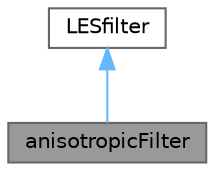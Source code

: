 digraph "anisotropicFilter"
{
 // LATEX_PDF_SIZE
  bgcolor="transparent";
  edge [fontname=Helvetica,fontsize=10,labelfontname=Helvetica,labelfontsize=10];
  node [fontname=Helvetica,fontsize=10,shape=box,height=0.2,width=0.4];
  Node1 [id="Node000001",label="anisotropicFilter",height=0.2,width=0.4,color="gray40", fillcolor="grey60", style="filled", fontcolor="black",tooltip="anisotropic filter"];
  Node2 -> Node1 [id="edge1_Node000001_Node000002",dir="back",color="steelblue1",style="solid",tooltip=" "];
  Node2 [id="Node000002",label="LESfilter",height=0.2,width=0.4,color="gray40", fillcolor="white", style="filled",URL="$classFoam_1_1LESfilter.html",tooltip="Abstract class for LES filters."];
}
